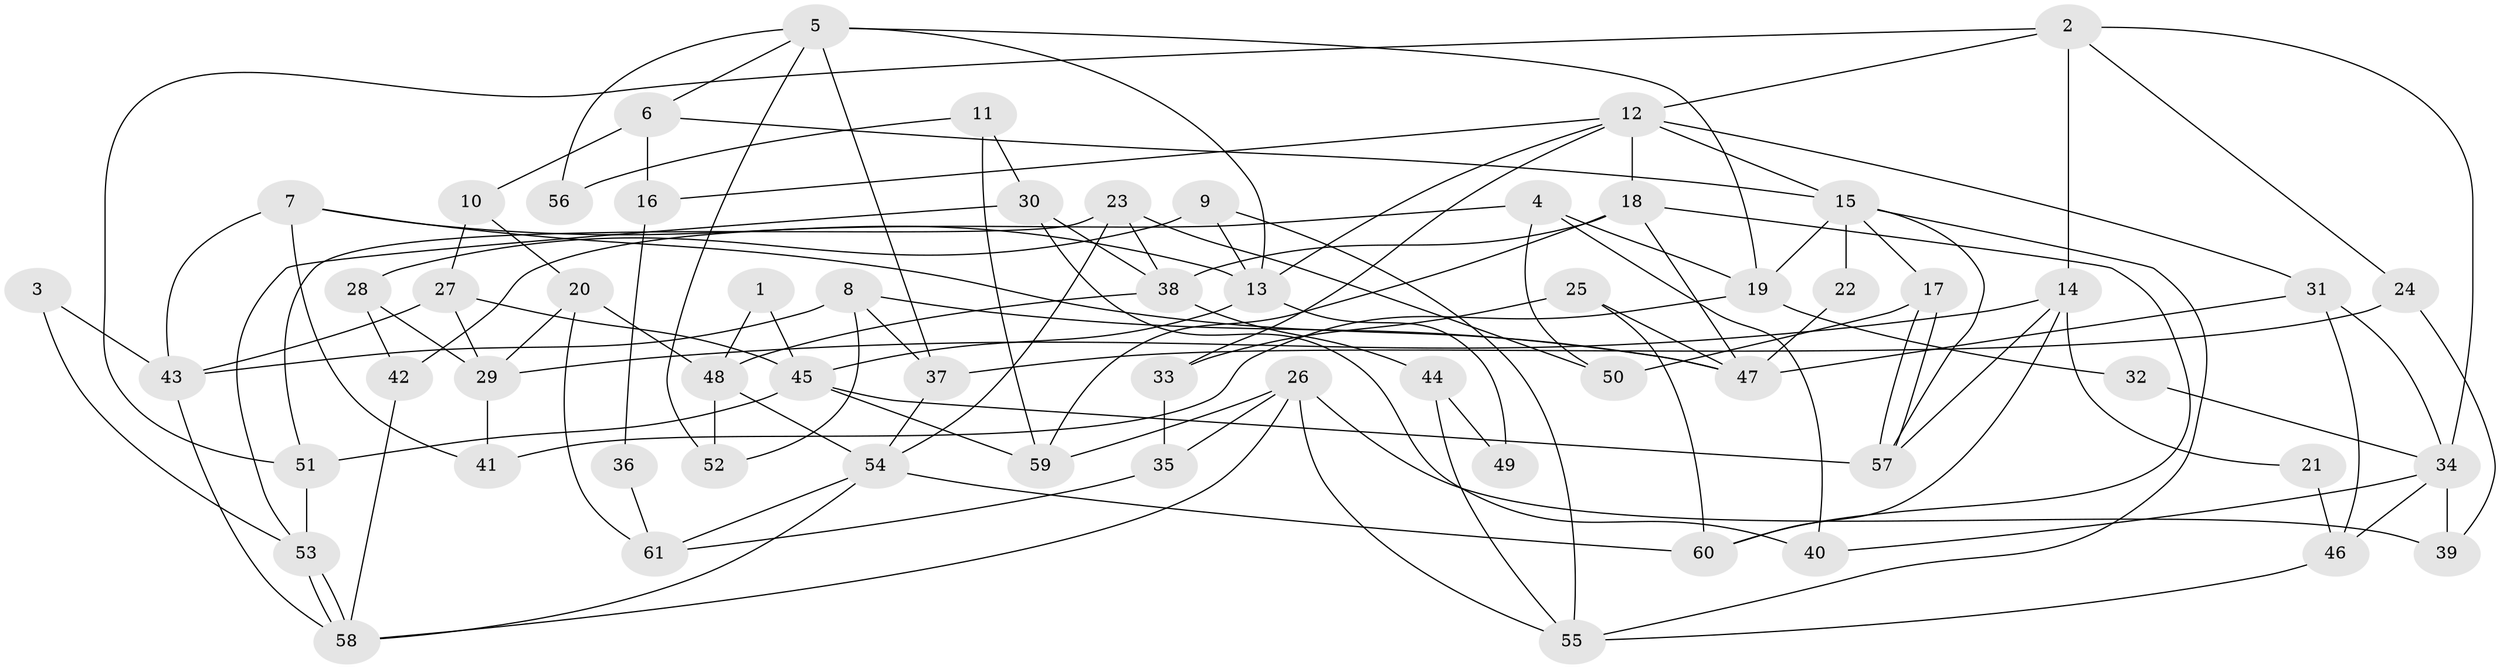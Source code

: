 // coarse degree distribution, {6: 0.18604651162790697, 4: 0.16279069767441862, 7: 0.09302325581395349, 5: 0.23255813953488372, 2: 0.11627906976744186, 3: 0.18604651162790697, 8: 0.023255813953488372}
// Generated by graph-tools (version 1.1) at 2025/37/03/04/25 23:37:09]
// undirected, 61 vertices, 122 edges
graph export_dot {
  node [color=gray90,style=filled];
  1;
  2;
  3;
  4;
  5;
  6;
  7;
  8;
  9;
  10;
  11;
  12;
  13;
  14;
  15;
  16;
  17;
  18;
  19;
  20;
  21;
  22;
  23;
  24;
  25;
  26;
  27;
  28;
  29;
  30;
  31;
  32;
  33;
  34;
  35;
  36;
  37;
  38;
  39;
  40;
  41;
  42;
  43;
  44;
  45;
  46;
  47;
  48;
  49;
  50;
  51;
  52;
  53;
  54;
  55;
  56;
  57;
  58;
  59;
  60;
  61;
  1 -- 45;
  1 -- 48;
  2 -- 12;
  2 -- 51;
  2 -- 14;
  2 -- 24;
  2 -- 34;
  3 -- 43;
  3 -- 53;
  4 -- 50;
  4 -- 42;
  4 -- 19;
  4 -- 40;
  5 -- 37;
  5 -- 52;
  5 -- 6;
  5 -- 13;
  5 -- 19;
  5 -- 56;
  6 -- 15;
  6 -- 10;
  6 -- 16;
  7 -- 41;
  7 -- 13;
  7 -- 43;
  7 -- 47;
  8 -- 43;
  8 -- 47;
  8 -- 37;
  8 -- 52;
  9 -- 55;
  9 -- 13;
  9 -- 28;
  10 -- 27;
  10 -- 20;
  11 -- 59;
  11 -- 30;
  11 -- 56;
  12 -- 15;
  12 -- 31;
  12 -- 13;
  12 -- 16;
  12 -- 18;
  12 -- 33;
  13 -- 45;
  13 -- 49;
  14 -- 57;
  14 -- 21;
  14 -- 29;
  14 -- 60;
  15 -- 19;
  15 -- 57;
  15 -- 17;
  15 -- 22;
  15 -- 55;
  16 -- 36;
  17 -- 57;
  17 -- 57;
  17 -- 50;
  18 -- 47;
  18 -- 38;
  18 -- 59;
  18 -- 60;
  19 -- 32;
  19 -- 41;
  20 -- 29;
  20 -- 48;
  20 -- 61;
  21 -- 46;
  22 -- 47;
  23 -- 54;
  23 -- 38;
  23 -- 50;
  23 -- 51;
  24 -- 37;
  24 -- 39;
  25 -- 60;
  25 -- 33;
  25 -- 47;
  26 -- 58;
  26 -- 39;
  26 -- 35;
  26 -- 55;
  26 -- 59;
  27 -- 45;
  27 -- 43;
  27 -- 29;
  28 -- 29;
  28 -- 42;
  29 -- 41;
  30 -- 40;
  30 -- 53;
  30 -- 38;
  31 -- 34;
  31 -- 47;
  31 -- 46;
  32 -- 34;
  33 -- 35;
  34 -- 46;
  34 -- 39;
  34 -- 40;
  35 -- 61;
  36 -- 61;
  37 -- 54;
  38 -- 44;
  38 -- 48;
  42 -- 58;
  43 -- 58;
  44 -- 55;
  44 -- 49;
  45 -- 59;
  45 -- 51;
  45 -- 57;
  46 -- 55;
  48 -- 52;
  48 -- 54;
  51 -- 53;
  53 -- 58;
  53 -- 58;
  54 -- 60;
  54 -- 58;
  54 -- 61;
}
